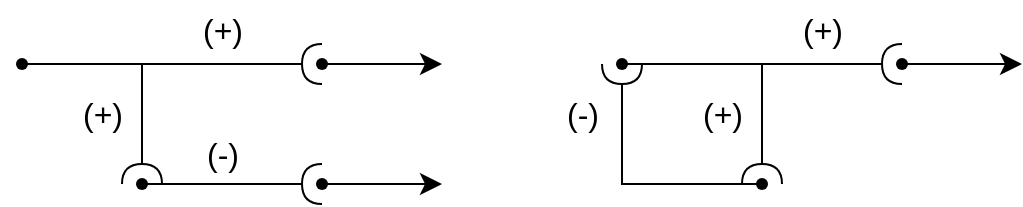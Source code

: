 <mxfile version="21.6.5" type="device">
  <diagram name="第 1 页" id="d-es2bqYCF5uI0et1yHT">
    <mxGraphModel dx="1532" dy="1138" grid="1" gridSize="10" guides="1" tooltips="1" connect="1" arrows="1" fold="1" page="0" pageScale="1" pageWidth="827" pageHeight="1169" math="0" shadow="0">
      <root>
        <mxCell id="0" />
        <mxCell id="1" parent="0" />
        <mxCell id="aEEH2E59BDRfBV04FrGM-3" style="edgeStyle=none;curved=1;rounded=0;orthogonalLoop=1;jettySize=auto;html=1;fontSize=12;startSize=8;endSize=8;endArrow=halfCircle;endFill=0;" edge="1" parent="1" source="aEEH2E59BDRfBV04FrGM-2" target="aEEH2E59BDRfBV04FrGM-4">
          <mxGeometry relative="1" as="geometry">
            <mxPoint y="10" as="targetPoint" />
          </mxGeometry>
        </mxCell>
        <mxCell id="aEEH2E59BDRfBV04FrGM-7" style="edgeStyle=orthogonalEdgeStyle;rounded=0;orthogonalLoop=1;jettySize=auto;html=1;fontSize=12;startSize=8;endSize=8;endArrow=halfCircle;endFill=0;" edge="1" parent="1" source="aEEH2E59BDRfBV04FrGM-2" target="aEEH2E59BDRfBV04FrGM-6">
          <mxGeometry relative="1" as="geometry" />
        </mxCell>
        <mxCell id="aEEH2E59BDRfBV04FrGM-2" value="" style="shape=waypoint;sketch=0;fillStyle=solid;size=6;pointerEvents=1;points=[];fillColor=none;resizable=0;rotatable=0;perimeter=centerPerimeter;snapToPoint=1;fontSize=16;" vertex="1" parent="1">
          <mxGeometry x="-150" width="20" height="20" as="geometry" />
        </mxCell>
        <mxCell id="aEEH2E59BDRfBV04FrGM-23" style="edgeStyle=none;curved=1;rounded=0;orthogonalLoop=1;jettySize=auto;html=1;fontSize=12;startSize=8;endSize=8;" edge="1" parent="1" source="aEEH2E59BDRfBV04FrGM-4">
          <mxGeometry relative="1" as="geometry">
            <mxPoint x="70" y="10" as="targetPoint" />
          </mxGeometry>
        </mxCell>
        <mxCell id="aEEH2E59BDRfBV04FrGM-4" value="" style="shape=waypoint;sketch=0;fillStyle=solid;size=6;pointerEvents=1;points=[];fillColor=none;resizable=0;rotatable=0;perimeter=centerPerimeter;snapToPoint=1;fontSize=16;" vertex="1" parent="1">
          <mxGeometry width="20" height="20" as="geometry" />
        </mxCell>
        <mxCell id="aEEH2E59BDRfBV04FrGM-8" style="edgeStyle=orthogonalEdgeStyle;rounded=0;orthogonalLoop=1;jettySize=auto;html=1;fontSize=12;startSize=8;endSize=8;endArrow=halfCircle;endFill=0;" edge="1" parent="1" source="aEEH2E59BDRfBV04FrGM-6" target="aEEH2E59BDRfBV04FrGM-9">
          <mxGeometry relative="1" as="geometry">
            <mxPoint x="10" y="70" as="targetPoint" />
          </mxGeometry>
        </mxCell>
        <mxCell id="aEEH2E59BDRfBV04FrGM-6" value="" style="shape=waypoint;sketch=0;fillStyle=solid;size=6;pointerEvents=1;points=[];fillColor=none;resizable=0;rotatable=0;perimeter=centerPerimeter;snapToPoint=1;fontSize=16;" vertex="1" parent="1">
          <mxGeometry x="-90" y="60" width="20" height="20" as="geometry" />
        </mxCell>
        <mxCell id="aEEH2E59BDRfBV04FrGM-24" style="edgeStyle=none;curved=1;rounded=0;orthogonalLoop=1;jettySize=auto;html=1;fontSize=12;startSize=8;endSize=8;" edge="1" parent="1" source="aEEH2E59BDRfBV04FrGM-9">
          <mxGeometry relative="1" as="geometry">
            <mxPoint x="70" y="70" as="targetPoint" />
          </mxGeometry>
        </mxCell>
        <mxCell id="aEEH2E59BDRfBV04FrGM-9" value="" style="shape=waypoint;sketch=0;fillStyle=solid;size=6;pointerEvents=1;points=[];fillColor=none;resizable=0;rotatable=0;perimeter=centerPerimeter;snapToPoint=1;fontSize=16;" vertex="1" parent="1">
          <mxGeometry y="60" width="20" height="20" as="geometry" />
        </mxCell>
        <mxCell id="aEEH2E59BDRfBV04FrGM-10" value="(+)" style="text;html=1;align=center;verticalAlign=middle;resizable=0;points=[];autosize=1;strokeColor=none;fillColor=none;fontSize=16;" vertex="1" parent="1">
          <mxGeometry x="-60" y="-22" width="40" height="30" as="geometry" />
        </mxCell>
        <mxCell id="aEEH2E59BDRfBV04FrGM-11" value="(+)" style="text;html=1;align=center;verticalAlign=middle;resizable=0;points=[];autosize=1;strokeColor=none;fillColor=none;fontSize=16;" vertex="1" parent="1">
          <mxGeometry x="-120" y="20" width="40" height="30" as="geometry" />
        </mxCell>
        <mxCell id="aEEH2E59BDRfBV04FrGM-12" value="(-)" style="text;html=1;align=center;verticalAlign=middle;resizable=0;points=[];autosize=1;strokeColor=none;fillColor=none;fontSize=16;" vertex="1" parent="1">
          <mxGeometry x="-60" y="40" width="40" height="30" as="geometry" />
        </mxCell>
        <mxCell id="aEEH2E59BDRfBV04FrGM-28" value="" style="edgeStyle=none;curved=1;rounded=0;orthogonalLoop=1;jettySize=auto;html=1;fontSize=12;startSize=8;endSize=8;endArrow=halfCircle;endFill=0;" edge="1" parent="1" source="aEEH2E59BDRfBV04FrGM-25" target="aEEH2E59BDRfBV04FrGM-27">
          <mxGeometry relative="1" as="geometry" />
        </mxCell>
        <mxCell id="aEEH2E59BDRfBV04FrGM-29" style="edgeStyle=orthogonalEdgeStyle;rounded=0;orthogonalLoop=1;jettySize=auto;html=1;fontSize=12;startSize=8;endSize=8;endArrow=halfCircle;endFill=0;" edge="1" parent="1" source="aEEH2E59BDRfBV04FrGM-25" target="aEEH2E59BDRfBV04FrGM-30">
          <mxGeometry relative="1" as="geometry">
            <mxPoint x="210" y="70" as="targetPoint" />
          </mxGeometry>
        </mxCell>
        <mxCell id="aEEH2E59BDRfBV04FrGM-25" value="" style="shape=waypoint;sketch=0;size=6;pointerEvents=1;points=[];fillColor=none;resizable=0;rotatable=0;perimeter=centerPerimeter;snapToPoint=1;fontSize=16;" vertex="1" parent="1">
          <mxGeometry x="150" width="20" height="20" as="geometry" />
        </mxCell>
        <mxCell id="aEEH2E59BDRfBV04FrGM-32" style="edgeStyle=none;curved=1;rounded=0;orthogonalLoop=1;jettySize=auto;html=1;fontSize=12;startSize=8;endSize=8;" edge="1" parent="1" source="aEEH2E59BDRfBV04FrGM-27">
          <mxGeometry relative="1" as="geometry">
            <mxPoint x="360" y="10" as="targetPoint" />
          </mxGeometry>
        </mxCell>
        <mxCell id="aEEH2E59BDRfBV04FrGM-27" value="" style="shape=waypoint;sketch=0;size=6;pointerEvents=1;points=[];fillColor=none;resizable=0;rotatable=0;perimeter=centerPerimeter;snapToPoint=1;fontSize=16;" vertex="1" parent="1">
          <mxGeometry x="290" width="20" height="20" as="geometry" />
        </mxCell>
        <mxCell id="aEEH2E59BDRfBV04FrGM-31" style="edgeStyle=orthogonalEdgeStyle;rounded=0;orthogonalLoop=1;jettySize=auto;html=1;entryX=0.458;entryY=0.921;entryDx=0;entryDy=0;entryPerimeter=0;fontSize=12;startSize=8;endSize=8;endArrow=halfCircle;endFill=0;" edge="1" parent="1" source="aEEH2E59BDRfBV04FrGM-30" target="aEEH2E59BDRfBV04FrGM-25">
          <mxGeometry relative="1" as="geometry" />
        </mxCell>
        <mxCell id="aEEH2E59BDRfBV04FrGM-30" value="" style="shape=waypoint;sketch=0;fillStyle=solid;size=6;pointerEvents=1;points=[];fillColor=none;resizable=0;rotatable=0;perimeter=centerPerimeter;snapToPoint=1;fontSize=16;" vertex="1" parent="1">
          <mxGeometry x="220" y="60" width="20" height="20" as="geometry" />
        </mxCell>
        <mxCell id="aEEH2E59BDRfBV04FrGM-33" value="(+)" style="text;html=1;align=center;verticalAlign=middle;resizable=0;points=[];autosize=1;strokeColor=none;fillColor=none;fontSize=16;" vertex="1" parent="1">
          <mxGeometry x="240" y="-22" width="40" height="30" as="geometry" />
        </mxCell>
        <mxCell id="aEEH2E59BDRfBV04FrGM-34" value="(+)" style="text;html=1;align=center;verticalAlign=middle;resizable=0;points=[];autosize=1;strokeColor=none;fillColor=none;fontSize=16;" vertex="1" parent="1">
          <mxGeometry x="190" y="20" width="40" height="30" as="geometry" />
        </mxCell>
        <mxCell id="aEEH2E59BDRfBV04FrGM-35" value="(-)" style="text;html=1;align=center;verticalAlign=middle;resizable=0;points=[];autosize=1;strokeColor=none;fillColor=none;fontSize=16;" vertex="1" parent="1">
          <mxGeometry x="120" y="20" width="40" height="30" as="geometry" />
        </mxCell>
      </root>
    </mxGraphModel>
  </diagram>
</mxfile>
